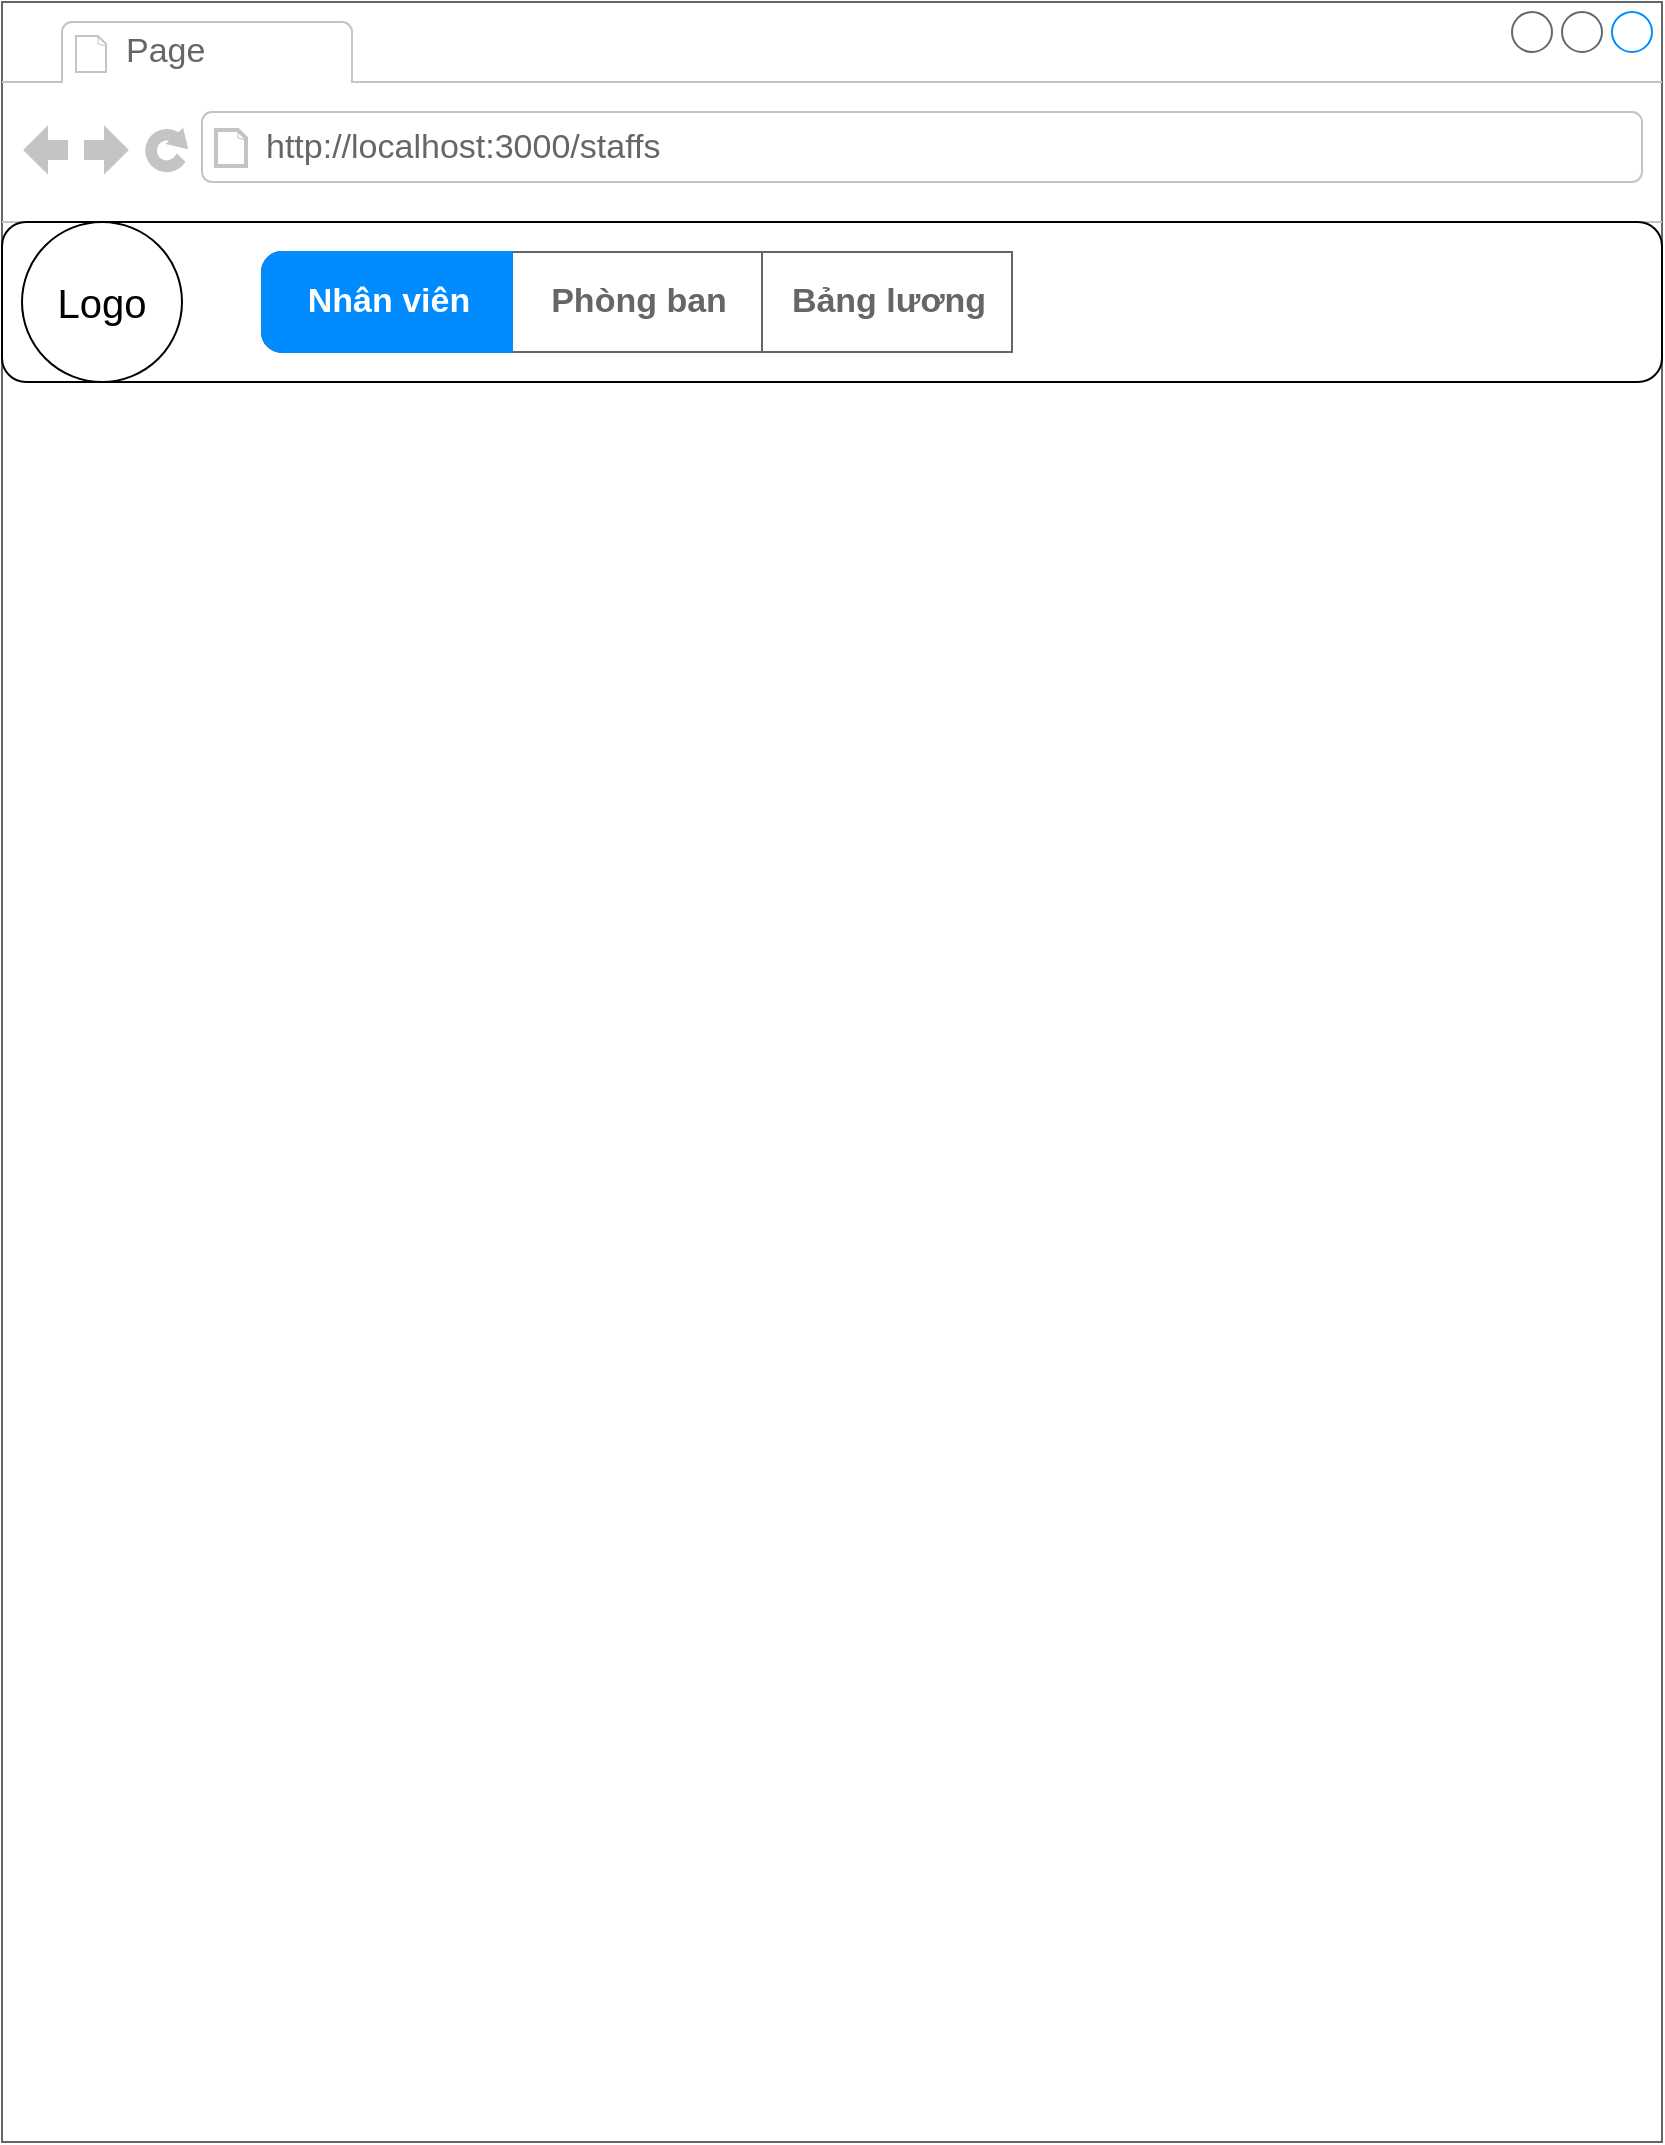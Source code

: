 <mxfile>
    <diagram id="rMl9iflxkGLZWtaf3qP7" name="Page-1">
        <mxGraphModel dx="1093" dy="767" grid="1" gridSize="10" guides="1" tooltips="1" connect="1" arrows="1" fold="1" page="1" pageScale="1" pageWidth="850" pageHeight="1100" math="0" shadow="0">
            <root>
                <mxCell id="0"/>
                <mxCell id="1" parent="0"/>
                <mxCell id="2" value="" style="strokeWidth=1;shadow=0;dashed=0;align=center;html=1;shape=mxgraph.mockup.containers.browserWindow;rSize=0;strokeColor=#666666;strokeColor2=#008cff;strokeColor3=#c4c4c4;mainText=,;recursiveResize=0;" vertex="1" parent="1">
                    <mxGeometry x="10" y="10" width="830" height="1070" as="geometry"/>
                </mxCell>
                <mxCell id="3" value="Page" style="strokeWidth=1;shadow=0;dashed=0;align=center;html=1;shape=mxgraph.mockup.containers.anchor;fontSize=17;fontColor=#666666;align=left;" vertex="1" parent="2">
                    <mxGeometry x="60" y="12" width="110" height="26" as="geometry"/>
                </mxCell>
                <mxCell id="4" value="http://localhost:3000/staffs" style="strokeWidth=1;shadow=0;dashed=0;align=center;html=1;shape=mxgraph.mockup.containers.anchor;rSize=0;fontSize=17;fontColor=#666666;align=left;" vertex="1" parent="2">
                    <mxGeometry x="130" y="60" width="250" height="26" as="geometry"/>
                </mxCell>
                <mxCell id="5" value="" style="rounded=1;whiteSpace=wrap;html=1;" vertex="1" parent="1">
                    <mxGeometry x="10" y="120" width="830" height="80" as="geometry"/>
                </mxCell>
                <mxCell id="7" value="&lt;font style=&quot;font-size: 20px&quot;&gt;Logo&lt;/font&gt;" style="ellipse;whiteSpace=wrap;html=1;" vertex="1" parent="1">
                    <mxGeometry x="20" y="120" width="80" height="80" as="geometry"/>
                </mxCell>
                <mxCell id="8" value="" style="strokeWidth=1;shadow=0;dashed=0;align=center;html=1;shape=mxgraph.mockup.rrect;rSize=10;fillColor=#ffffff;strokeColor=#666666;fontSize=20;" vertex="1" parent="1">
                    <mxGeometry x="140" y="135" width="370" height="50" as="geometry"/>
                </mxCell>
                <mxCell id="9" value="Phòng ban" style="strokeColor=inherit;fillColor=inherit;gradientColor=inherit;strokeWidth=1;shadow=0;dashed=0;align=center;html=1;shape=mxgraph.mockup.rrect;rSize=0;fontSize=17;fontColor=#666666;fontStyle=1;resizeHeight=1;" vertex="1" parent="8">
                    <mxGeometry width="125" height="50" relative="1" as="geometry">
                        <mxPoint x="125" as="offset"/>
                    </mxGeometry>
                </mxCell>
                <mxCell id="10" value="Bảng lương" style="strokeColor=inherit;fillColor=inherit;gradientColor=inherit;strokeWidth=1;shadow=0;dashed=0;align=center;html=1;shape=mxgraph.mockup.rrect;rSize=0;fontSize=17;fontColor=#666666;fontStyle=1;resizeHeight=1;" vertex="1" parent="8">
                    <mxGeometry width="125" height="50" relative="1" as="geometry">
                        <mxPoint x="250" as="offset"/>
                    </mxGeometry>
                </mxCell>
                <mxCell id="12" value="Nhân viên" style="strokeWidth=1;shadow=0;dashed=0;align=center;html=1;shape=mxgraph.mockup.leftButton;rSize=10;fontSize=17;fontColor=#ffffff;fontStyle=1;fillColor=#008cff;strokeColor=#008cff;resizeHeight=1;" vertex="1" parent="8">
                    <mxGeometry width="125" height="50" relative="1" as="geometry"/>
                </mxCell>
            </root>
        </mxGraphModel>
    </diagram>
</mxfile>